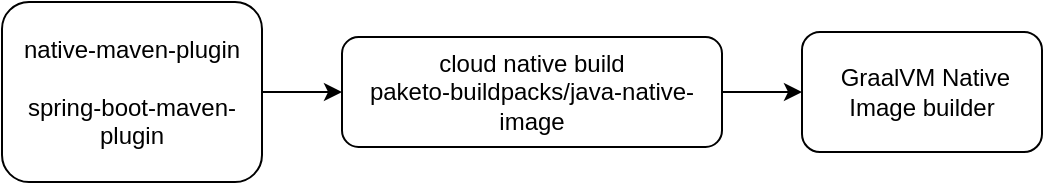 <mxfile version="23.1.1" type="github">
  <diagram name="Page-1" id="MqUIDjZA1u3mVEVFfFMl">
    <mxGraphModel dx="1070" dy="928" grid="1" gridSize="10" guides="1" tooltips="1" connect="1" arrows="1" fold="1" page="1" pageScale="1" pageWidth="827" pageHeight="1169" math="0" shadow="0">
      <root>
        <mxCell id="0" />
        <mxCell id="1" parent="0" />
        <mxCell id="oeaI25ivjwdMH7AfGvW_-2" style="edgeStyle=orthogonalEdgeStyle;rounded=0;orthogonalLoop=1;jettySize=auto;html=1;" edge="1" parent="1" source="oeaI25ivjwdMH7AfGvW_-1" target="oeaI25ivjwdMH7AfGvW_-3">
          <mxGeometry relative="1" as="geometry">
            <mxPoint x="380" y="435" as="targetPoint" />
          </mxGeometry>
        </mxCell>
        <mxCell id="oeaI25ivjwdMH7AfGvW_-1" value="native-maven-plugin&lt;br&gt;&lt;br&gt;spring-boot-maven-plugin" style="rounded=1;whiteSpace=wrap;html=1;" vertex="1" parent="1">
          <mxGeometry x="80" y="390" width="130" height="90" as="geometry" />
        </mxCell>
        <mxCell id="oeaI25ivjwdMH7AfGvW_-5" value="" style="edgeStyle=orthogonalEdgeStyle;rounded=0;orthogonalLoop=1;jettySize=auto;html=1;" edge="1" parent="1" source="oeaI25ivjwdMH7AfGvW_-3" target="oeaI25ivjwdMH7AfGvW_-4">
          <mxGeometry relative="1" as="geometry" />
        </mxCell>
        <mxCell id="oeaI25ivjwdMH7AfGvW_-3" value="cloud native build&lt;br&gt;paketo-buildpacks/java-native-image" style="rounded=1;whiteSpace=wrap;html=1;" vertex="1" parent="1">
          <mxGeometry x="250" y="407.5" width="190" height="55" as="geometry" />
        </mxCell>
        <mxCell id="oeaI25ivjwdMH7AfGvW_-4" value="&amp;nbsp;GraalVM Native Image builder" style="whiteSpace=wrap;html=1;rounded=1;" vertex="1" parent="1">
          <mxGeometry x="480" y="405" width="120" height="60" as="geometry" />
        </mxCell>
      </root>
    </mxGraphModel>
  </diagram>
</mxfile>
